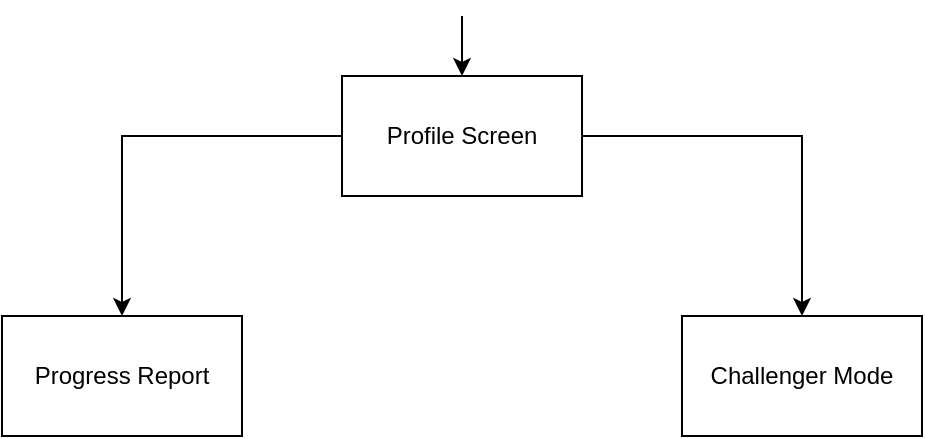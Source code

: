 <mxfile version="11.1.4" type="github"><diagram id="_5ExyHfzceyOg0R0gHKT" name="Page-1"><mxGraphModel dx="868" dy="522" grid="1" gridSize="10" guides="1" tooltips="1" connect="1" arrows="1" fold="1" page="1" pageScale="1" pageWidth="700" pageHeight="800" math="0" shadow="0"><root><mxCell id="0"/><mxCell id="1" parent="0"/><mxCell id="yBwvM5W38YS_PZxmgx3t-6" style="edgeStyle=orthogonalEdgeStyle;rounded=0;orthogonalLoop=1;jettySize=auto;html=1;exitX=0;exitY=0.5;exitDx=0;exitDy=0;" edge="1" parent="1" source="yBwvM5W38YS_PZxmgx3t-1" target="yBwvM5W38YS_PZxmgx3t-4"><mxGeometry relative="1" as="geometry"/></mxCell><mxCell id="yBwvM5W38YS_PZxmgx3t-7" style="edgeStyle=orthogonalEdgeStyle;rounded=0;orthogonalLoop=1;jettySize=auto;html=1;exitX=1;exitY=0.5;exitDx=0;exitDy=0;" edge="1" parent="1" source="yBwvM5W38YS_PZxmgx3t-1" target="yBwvM5W38YS_PZxmgx3t-5"><mxGeometry relative="1" as="geometry"/></mxCell><mxCell id="yBwvM5W38YS_PZxmgx3t-8" style="edgeStyle=orthogonalEdgeStyle;rounded=0;orthogonalLoop=1;jettySize=auto;html=1;exitX=0.5;exitY=0;exitDx=0;exitDy=0;entryX=0.5;entryY=0;entryDx=0;entryDy=0;" edge="1" parent="1" target="yBwvM5W38YS_PZxmgx3t-1"><mxGeometry relative="1" as="geometry"><mxPoint x="350" y="10" as="sourcePoint"/></mxGeometry></mxCell><mxCell id="yBwvM5W38YS_PZxmgx3t-1" value="Profile Screen" style="rounded=0;whiteSpace=wrap;html=1;" vertex="1" parent="1"><mxGeometry x="290" y="40" width="120" height="60" as="geometry"/></mxCell><mxCell id="yBwvM5W38YS_PZxmgx3t-4" value="Progress Report" style="rounded=0;whiteSpace=wrap;html=1;" vertex="1" parent="1"><mxGeometry x="120" y="160" width="120" height="60" as="geometry"/></mxCell><mxCell id="yBwvM5W38YS_PZxmgx3t-5" value="Challenger Mode" style="rounded=0;whiteSpace=wrap;html=1;" vertex="1" parent="1"><mxGeometry x="460" y="160" width="120" height="60" as="geometry"/></mxCell></root></mxGraphModel></diagram></mxfile>